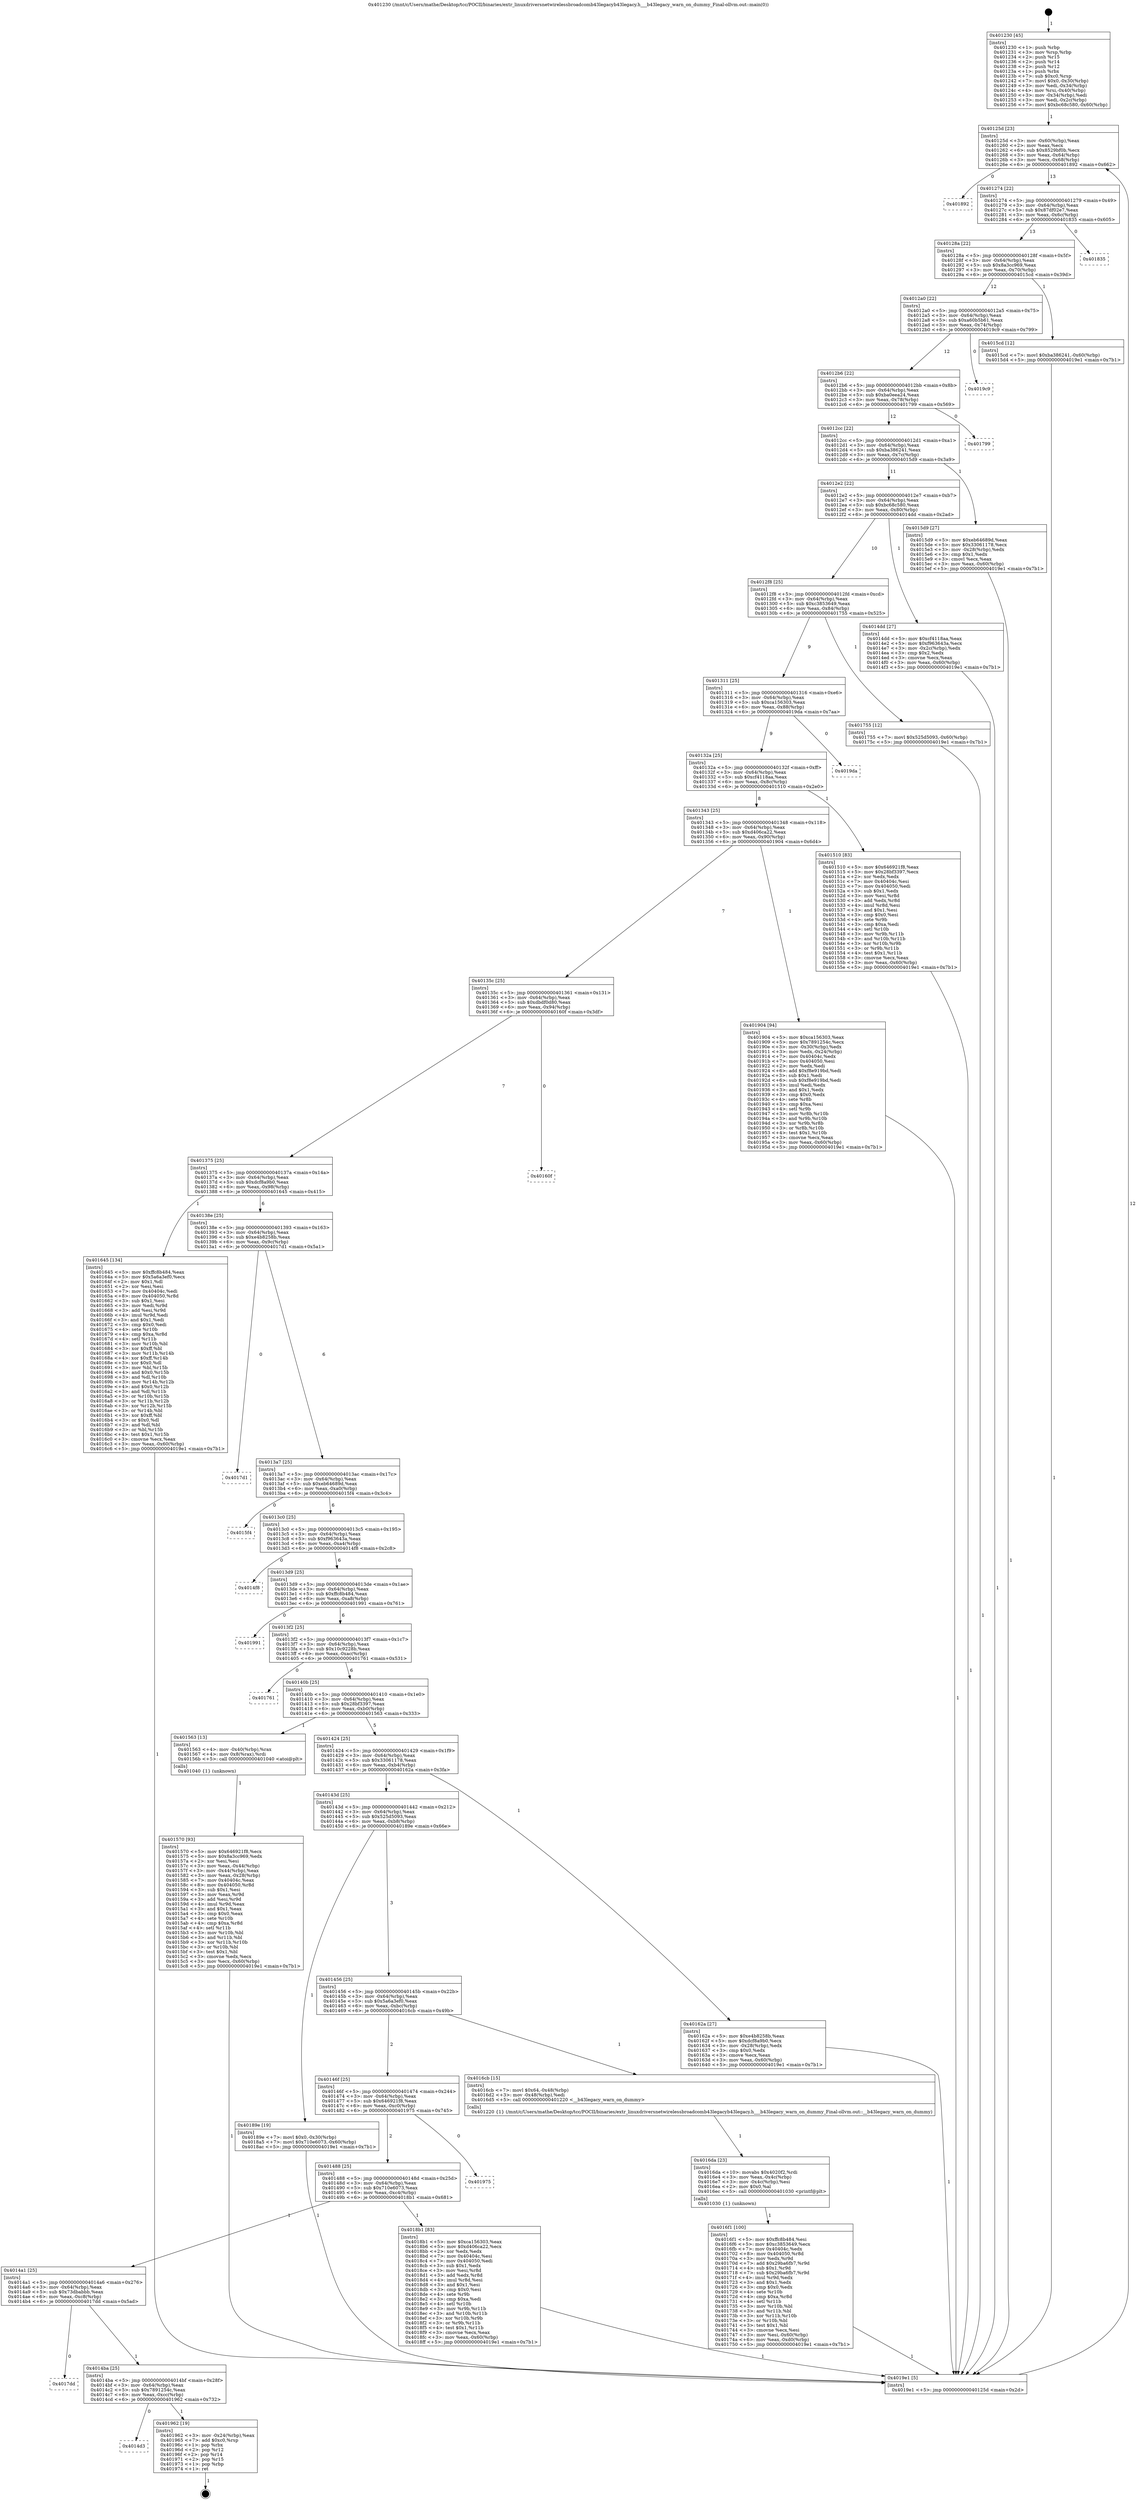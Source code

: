 digraph "0x401230" {
  label = "0x401230 (/mnt/c/Users/mathe/Desktop/tcc/POCII/binaries/extr_linuxdriversnetwirelessbroadcomb43legacyb43legacy.h___b43legacy_warn_on_dummy_Final-ollvm.out::main(0))"
  labelloc = "t"
  node[shape=record]

  Entry [label="",width=0.3,height=0.3,shape=circle,fillcolor=black,style=filled]
  "0x40125d" [label="{
     0x40125d [23]\l
     | [instrs]\l
     &nbsp;&nbsp;0x40125d \<+3\>: mov -0x60(%rbp),%eax\l
     &nbsp;&nbsp;0x401260 \<+2\>: mov %eax,%ecx\l
     &nbsp;&nbsp;0x401262 \<+6\>: sub $0x8529bf0b,%ecx\l
     &nbsp;&nbsp;0x401268 \<+3\>: mov %eax,-0x64(%rbp)\l
     &nbsp;&nbsp;0x40126b \<+3\>: mov %ecx,-0x68(%rbp)\l
     &nbsp;&nbsp;0x40126e \<+6\>: je 0000000000401892 \<main+0x662\>\l
  }"]
  "0x401892" [label="{
     0x401892\l
  }", style=dashed]
  "0x401274" [label="{
     0x401274 [22]\l
     | [instrs]\l
     &nbsp;&nbsp;0x401274 \<+5\>: jmp 0000000000401279 \<main+0x49\>\l
     &nbsp;&nbsp;0x401279 \<+3\>: mov -0x64(%rbp),%eax\l
     &nbsp;&nbsp;0x40127c \<+5\>: sub $0x87df02e7,%eax\l
     &nbsp;&nbsp;0x401281 \<+3\>: mov %eax,-0x6c(%rbp)\l
     &nbsp;&nbsp;0x401284 \<+6\>: je 0000000000401835 \<main+0x605\>\l
  }"]
  Exit [label="",width=0.3,height=0.3,shape=circle,fillcolor=black,style=filled,peripheries=2]
  "0x401835" [label="{
     0x401835\l
  }", style=dashed]
  "0x40128a" [label="{
     0x40128a [22]\l
     | [instrs]\l
     &nbsp;&nbsp;0x40128a \<+5\>: jmp 000000000040128f \<main+0x5f\>\l
     &nbsp;&nbsp;0x40128f \<+3\>: mov -0x64(%rbp),%eax\l
     &nbsp;&nbsp;0x401292 \<+5\>: sub $0x8a3cc969,%eax\l
     &nbsp;&nbsp;0x401297 \<+3\>: mov %eax,-0x70(%rbp)\l
     &nbsp;&nbsp;0x40129a \<+6\>: je 00000000004015cd \<main+0x39d\>\l
  }"]
  "0x4014d3" [label="{
     0x4014d3\l
  }", style=dashed]
  "0x4015cd" [label="{
     0x4015cd [12]\l
     | [instrs]\l
     &nbsp;&nbsp;0x4015cd \<+7\>: movl $0xba386241,-0x60(%rbp)\l
     &nbsp;&nbsp;0x4015d4 \<+5\>: jmp 00000000004019e1 \<main+0x7b1\>\l
  }"]
  "0x4012a0" [label="{
     0x4012a0 [22]\l
     | [instrs]\l
     &nbsp;&nbsp;0x4012a0 \<+5\>: jmp 00000000004012a5 \<main+0x75\>\l
     &nbsp;&nbsp;0x4012a5 \<+3\>: mov -0x64(%rbp),%eax\l
     &nbsp;&nbsp;0x4012a8 \<+5\>: sub $0xa60b5b61,%eax\l
     &nbsp;&nbsp;0x4012ad \<+3\>: mov %eax,-0x74(%rbp)\l
     &nbsp;&nbsp;0x4012b0 \<+6\>: je 00000000004019c9 \<main+0x799\>\l
  }"]
  "0x401962" [label="{
     0x401962 [19]\l
     | [instrs]\l
     &nbsp;&nbsp;0x401962 \<+3\>: mov -0x24(%rbp),%eax\l
     &nbsp;&nbsp;0x401965 \<+7\>: add $0xc0,%rsp\l
     &nbsp;&nbsp;0x40196c \<+1\>: pop %rbx\l
     &nbsp;&nbsp;0x40196d \<+2\>: pop %r12\l
     &nbsp;&nbsp;0x40196f \<+2\>: pop %r14\l
     &nbsp;&nbsp;0x401971 \<+2\>: pop %r15\l
     &nbsp;&nbsp;0x401973 \<+1\>: pop %rbp\l
     &nbsp;&nbsp;0x401974 \<+1\>: ret\l
  }"]
  "0x4019c9" [label="{
     0x4019c9\l
  }", style=dashed]
  "0x4012b6" [label="{
     0x4012b6 [22]\l
     | [instrs]\l
     &nbsp;&nbsp;0x4012b6 \<+5\>: jmp 00000000004012bb \<main+0x8b\>\l
     &nbsp;&nbsp;0x4012bb \<+3\>: mov -0x64(%rbp),%eax\l
     &nbsp;&nbsp;0x4012be \<+5\>: sub $0xba0eea24,%eax\l
     &nbsp;&nbsp;0x4012c3 \<+3\>: mov %eax,-0x78(%rbp)\l
     &nbsp;&nbsp;0x4012c6 \<+6\>: je 0000000000401799 \<main+0x569\>\l
  }"]
  "0x4014ba" [label="{
     0x4014ba [25]\l
     | [instrs]\l
     &nbsp;&nbsp;0x4014ba \<+5\>: jmp 00000000004014bf \<main+0x28f\>\l
     &nbsp;&nbsp;0x4014bf \<+3\>: mov -0x64(%rbp),%eax\l
     &nbsp;&nbsp;0x4014c2 \<+5\>: sub $0x7891254c,%eax\l
     &nbsp;&nbsp;0x4014c7 \<+6\>: mov %eax,-0xcc(%rbp)\l
     &nbsp;&nbsp;0x4014cd \<+6\>: je 0000000000401962 \<main+0x732\>\l
  }"]
  "0x401799" [label="{
     0x401799\l
  }", style=dashed]
  "0x4012cc" [label="{
     0x4012cc [22]\l
     | [instrs]\l
     &nbsp;&nbsp;0x4012cc \<+5\>: jmp 00000000004012d1 \<main+0xa1\>\l
     &nbsp;&nbsp;0x4012d1 \<+3\>: mov -0x64(%rbp),%eax\l
     &nbsp;&nbsp;0x4012d4 \<+5\>: sub $0xba386241,%eax\l
     &nbsp;&nbsp;0x4012d9 \<+3\>: mov %eax,-0x7c(%rbp)\l
     &nbsp;&nbsp;0x4012dc \<+6\>: je 00000000004015d9 \<main+0x3a9\>\l
  }"]
  "0x4017dd" [label="{
     0x4017dd\l
  }", style=dashed]
  "0x4015d9" [label="{
     0x4015d9 [27]\l
     | [instrs]\l
     &nbsp;&nbsp;0x4015d9 \<+5\>: mov $0xeb64689d,%eax\l
     &nbsp;&nbsp;0x4015de \<+5\>: mov $0x33061178,%ecx\l
     &nbsp;&nbsp;0x4015e3 \<+3\>: mov -0x28(%rbp),%edx\l
     &nbsp;&nbsp;0x4015e6 \<+3\>: cmp $0x1,%edx\l
     &nbsp;&nbsp;0x4015e9 \<+3\>: cmovl %ecx,%eax\l
     &nbsp;&nbsp;0x4015ec \<+3\>: mov %eax,-0x60(%rbp)\l
     &nbsp;&nbsp;0x4015ef \<+5\>: jmp 00000000004019e1 \<main+0x7b1\>\l
  }"]
  "0x4012e2" [label="{
     0x4012e2 [22]\l
     | [instrs]\l
     &nbsp;&nbsp;0x4012e2 \<+5\>: jmp 00000000004012e7 \<main+0xb7\>\l
     &nbsp;&nbsp;0x4012e7 \<+3\>: mov -0x64(%rbp),%eax\l
     &nbsp;&nbsp;0x4012ea \<+5\>: sub $0xbc68c580,%eax\l
     &nbsp;&nbsp;0x4012ef \<+3\>: mov %eax,-0x80(%rbp)\l
     &nbsp;&nbsp;0x4012f2 \<+6\>: je 00000000004014dd \<main+0x2ad\>\l
  }"]
  "0x4014a1" [label="{
     0x4014a1 [25]\l
     | [instrs]\l
     &nbsp;&nbsp;0x4014a1 \<+5\>: jmp 00000000004014a6 \<main+0x276\>\l
     &nbsp;&nbsp;0x4014a6 \<+3\>: mov -0x64(%rbp),%eax\l
     &nbsp;&nbsp;0x4014a9 \<+5\>: sub $0x73dbabbb,%eax\l
     &nbsp;&nbsp;0x4014ae \<+6\>: mov %eax,-0xc8(%rbp)\l
     &nbsp;&nbsp;0x4014b4 \<+6\>: je 00000000004017dd \<main+0x5ad\>\l
  }"]
  "0x4014dd" [label="{
     0x4014dd [27]\l
     | [instrs]\l
     &nbsp;&nbsp;0x4014dd \<+5\>: mov $0xcf4118aa,%eax\l
     &nbsp;&nbsp;0x4014e2 \<+5\>: mov $0xf963643a,%ecx\l
     &nbsp;&nbsp;0x4014e7 \<+3\>: mov -0x2c(%rbp),%edx\l
     &nbsp;&nbsp;0x4014ea \<+3\>: cmp $0x2,%edx\l
     &nbsp;&nbsp;0x4014ed \<+3\>: cmovne %ecx,%eax\l
     &nbsp;&nbsp;0x4014f0 \<+3\>: mov %eax,-0x60(%rbp)\l
     &nbsp;&nbsp;0x4014f3 \<+5\>: jmp 00000000004019e1 \<main+0x7b1\>\l
  }"]
  "0x4012f8" [label="{
     0x4012f8 [25]\l
     | [instrs]\l
     &nbsp;&nbsp;0x4012f8 \<+5\>: jmp 00000000004012fd \<main+0xcd\>\l
     &nbsp;&nbsp;0x4012fd \<+3\>: mov -0x64(%rbp),%eax\l
     &nbsp;&nbsp;0x401300 \<+5\>: sub $0xc3853649,%eax\l
     &nbsp;&nbsp;0x401305 \<+6\>: mov %eax,-0x84(%rbp)\l
     &nbsp;&nbsp;0x40130b \<+6\>: je 0000000000401755 \<main+0x525\>\l
  }"]
  "0x4019e1" [label="{
     0x4019e1 [5]\l
     | [instrs]\l
     &nbsp;&nbsp;0x4019e1 \<+5\>: jmp 000000000040125d \<main+0x2d\>\l
  }"]
  "0x401230" [label="{
     0x401230 [45]\l
     | [instrs]\l
     &nbsp;&nbsp;0x401230 \<+1\>: push %rbp\l
     &nbsp;&nbsp;0x401231 \<+3\>: mov %rsp,%rbp\l
     &nbsp;&nbsp;0x401234 \<+2\>: push %r15\l
     &nbsp;&nbsp;0x401236 \<+2\>: push %r14\l
     &nbsp;&nbsp;0x401238 \<+2\>: push %r12\l
     &nbsp;&nbsp;0x40123a \<+1\>: push %rbx\l
     &nbsp;&nbsp;0x40123b \<+7\>: sub $0xc0,%rsp\l
     &nbsp;&nbsp;0x401242 \<+7\>: movl $0x0,-0x30(%rbp)\l
     &nbsp;&nbsp;0x401249 \<+3\>: mov %edi,-0x34(%rbp)\l
     &nbsp;&nbsp;0x40124c \<+4\>: mov %rsi,-0x40(%rbp)\l
     &nbsp;&nbsp;0x401250 \<+3\>: mov -0x34(%rbp),%edi\l
     &nbsp;&nbsp;0x401253 \<+3\>: mov %edi,-0x2c(%rbp)\l
     &nbsp;&nbsp;0x401256 \<+7\>: movl $0xbc68c580,-0x60(%rbp)\l
  }"]
  "0x4018b1" [label="{
     0x4018b1 [83]\l
     | [instrs]\l
     &nbsp;&nbsp;0x4018b1 \<+5\>: mov $0xca156303,%eax\l
     &nbsp;&nbsp;0x4018b6 \<+5\>: mov $0xd406ca22,%ecx\l
     &nbsp;&nbsp;0x4018bb \<+2\>: xor %edx,%edx\l
     &nbsp;&nbsp;0x4018bd \<+7\>: mov 0x40404c,%esi\l
     &nbsp;&nbsp;0x4018c4 \<+7\>: mov 0x404050,%edi\l
     &nbsp;&nbsp;0x4018cb \<+3\>: sub $0x1,%edx\l
     &nbsp;&nbsp;0x4018ce \<+3\>: mov %esi,%r8d\l
     &nbsp;&nbsp;0x4018d1 \<+3\>: add %edx,%r8d\l
     &nbsp;&nbsp;0x4018d4 \<+4\>: imul %r8d,%esi\l
     &nbsp;&nbsp;0x4018d8 \<+3\>: and $0x1,%esi\l
     &nbsp;&nbsp;0x4018db \<+3\>: cmp $0x0,%esi\l
     &nbsp;&nbsp;0x4018de \<+4\>: sete %r9b\l
     &nbsp;&nbsp;0x4018e2 \<+3\>: cmp $0xa,%edi\l
     &nbsp;&nbsp;0x4018e5 \<+4\>: setl %r10b\l
     &nbsp;&nbsp;0x4018e9 \<+3\>: mov %r9b,%r11b\l
     &nbsp;&nbsp;0x4018ec \<+3\>: and %r10b,%r11b\l
     &nbsp;&nbsp;0x4018ef \<+3\>: xor %r10b,%r9b\l
     &nbsp;&nbsp;0x4018f2 \<+3\>: or %r9b,%r11b\l
     &nbsp;&nbsp;0x4018f5 \<+4\>: test $0x1,%r11b\l
     &nbsp;&nbsp;0x4018f9 \<+3\>: cmovne %ecx,%eax\l
     &nbsp;&nbsp;0x4018fc \<+3\>: mov %eax,-0x60(%rbp)\l
     &nbsp;&nbsp;0x4018ff \<+5\>: jmp 00000000004019e1 \<main+0x7b1\>\l
  }"]
  "0x401755" [label="{
     0x401755 [12]\l
     | [instrs]\l
     &nbsp;&nbsp;0x401755 \<+7\>: movl $0x525d5093,-0x60(%rbp)\l
     &nbsp;&nbsp;0x40175c \<+5\>: jmp 00000000004019e1 \<main+0x7b1\>\l
  }"]
  "0x401311" [label="{
     0x401311 [25]\l
     | [instrs]\l
     &nbsp;&nbsp;0x401311 \<+5\>: jmp 0000000000401316 \<main+0xe6\>\l
     &nbsp;&nbsp;0x401316 \<+3\>: mov -0x64(%rbp),%eax\l
     &nbsp;&nbsp;0x401319 \<+5\>: sub $0xca156303,%eax\l
     &nbsp;&nbsp;0x40131e \<+6\>: mov %eax,-0x88(%rbp)\l
     &nbsp;&nbsp;0x401324 \<+6\>: je 00000000004019da \<main+0x7aa\>\l
  }"]
  "0x401488" [label="{
     0x401488 [25]\l
     | [instrs]\l
     &nbsp;&nbsp;0x401488 \<+5\>: jmp 000000000040148d \<main+0x25d\>\l
     &nbsp;&nbsp;0x40148d \<+3\>: mov -0x64(%rbp),%eax\l
     &nbsp;&nbsp;0x401490 \<+5\>: sub $0x710e6073,%eax\l
     &nbsp;&nbsp;0x401495 \<+6\>: mov %eax,-0xc4(%rbp)\l
     &nbsp;&nbsp;0x40149b \<+6\>: je 00000000004018b1 \<main+0x681\>\l
  }"]
  "0x4019da" [label="{
     0x4019da\l
  }", style=dashed]
  "0x40132a" [label="{
     0x40132a [25]\l
     | [instrs]\l
     &nbsp;&nbsp;0x40132a \<+5\>: jmp 000000000040132f \<main+0xff\>\l
     &nbsp;&nbsp;0x40132f \<+3\>: mov -0x64(%rbp),%eax\l
     &nbsp;&nbsp;0x401332 \<+5\>: sub $0xcf4118aa,%eax\l
     &nbsp;&nbsp;0x401337 \<+6\>: mov %eax,-0x8c(%rbp)\l
     &nbsp;&nbsp;0x40133d \<+6\>: je 0000000000401510 \<main+0x2e0\>\l
  }"]
  "0x401975" [label="{
     0x401975\l
  }", style=dashed]
  "0x401510" [label="{
     0x401510 [83]\l
     | [instrs]\l
     &nbsp;&nbsp;0x401510 \<+5\>: mov $0x646921f8,%eax\l
     &nbsp;&nbsp;0x401515 \<+5\>: mov $0x28bf3397,%ecx\l
     &nbsp;&nbsp;0x40151a \<+2\>: xor %edx,%edx\l
     &nbsp;&nbsp;0x40151c \<+7\>: mov 0x40404c,%esi\l
     &nbsp;&nbsp;0x401523 \<+7\>: mov 0x404050,%edi\l
     &nbsp;&nbsp;0x40152a \<+3\>: sub $0x1,%edx\l
     &nbsp;&nbsp;0x40152d \<+3\>: mov %esi,%r8d\l
     &nbsp;&nbsp;0x401530 \<+3\>: add %edx,%r8d\l
     &nbsp;&nbsp;0x401533 \<+4\>: imul %r8d,%esi\l
     &nbsp;&nbsp;0x401537 \<+3\>: and $0x1,%esi\l
     &nbsp;&nbsp;0x40153a \<+3\>: cmp $0x0,%esi\l
     &nbsp;&nbsp;0x40153d \<+4\>: sete %r9b\l
     &nbsp;&nbsp;0x401541 \<+3\>: cmp $0xa,%edi\l
     &nbsp;&nbsp;0x401544 \<+4\>: setl %r10b\l
     &nbsp;&nbsp;0x401548 \<+3\>: mov %r9b,%r11b\l
     &nbsp;&nbsp;0x40154b \<+3\>: and %r10b,%r11b\l
     &nbsp;&nbsp;0x40154e \<+3\>: xor %r10b,%r9b\l
     &nbsp;&nbsp;0x401551 \<+3\>: or %r9b,%r11b\l
     &nbsp;&nbsp;0x401554 \<+4\>: test $0x1,%r11b\l
     &nbsp;&nbsp;0x401558 \<+3\>: cmovne %ecx,%eax\l
     &nbsp;&nbsp;0x40155b \<+3\>: mov %eax,-0x60(%rbp)\l
     &nbsp;&nbsp;0x40155e \<+5\>: jmp 00000000004019e1 \<main+0x7b1\>\l
  }"]
  "0x401343" [label="{
     0x401343 [25]\l
     | [instrs]\l
     &nbsp;&nbsp;0x401343 \<+5\>: jmp 0000000000401348 \<main+0x118\>\l
     &nbsp;&nbsp;0x401348 \<+3\>: mov -0x64(%rbp),%eax\l
     &nbsp;&nbsp;0x40134b \<+5\>: sub $0xd406ca22,%eax\l
     &nbsp;&nbsp;0x401350 \<+6\>: mov %eax,-0x90(%rbp)\l
     &nbsp;&nbsp;0x401356 \<+6\>: je 0000000000401904 \<main+0x6d4\>\l
  }"]
  "0x4016f1" [label="{
     0x4016f1 [100]\l
     | [instrs]\l
     &nbsp;&nbsp;0x4016f1 \<+5\>: mov $0xffc8b484,%esi\l
     &nbsp;&nbsp;0x4016f6 \<+5\>: mov $0xc3853649,%ecx\l
     &nbsp;&nbsp;0x4016fb \<+7\>: mov 0x40404c,%edx\l
     &nbsp;&nbsp;0x401702 \<+8\>: mov 0x404050,%r8d\l
     &nbsp;&nbsp;0x40170a \<+3\>: mov %edx,%r9d\l
     &nbsp;&nbsp;0x40170d \<+7\>: add $0x29ba6fb7,%r9d\l
     &nbsp;&nbsp;0x401714 \<+4\>: sub $0x1,%r9d\l
     &nbsp;&nbsp;0x401718 \<+7\>: sub $0x29ba6fb7,%r9d\l
     &nbsp;&nbsp;0x40171f \<+4\>: imul %r9d,%edx\l
     &nbsp;&nbsp;0x401723 \<+3\>: and $0x1,%edx\l
     &nbsp;&nbsp;0x401726 \<+3\>: cmp $0x0,%edx\l
     &nbsp;&nbsp;0x401729 \<+4\>: sete %r10b\l
     &nbsp;&nbsp;0x40172d \<+4\>: cmp $0xa,%r8d\l
     &nbsp;&nbsp;0x401731 \<+4\>: setl %r11b\l
     &nbsp;&nbsp;0x401735 \<+3\>: mov %r10b,%bl\l
     &nbsp;&nbsp;0x401738 \<+3\>: and %r11b,%bl\l
     &nbsp;&nbsp;0x40173b \<+3\>: xor %r11b,%r10b\l
     &nbsp;&nbsp;0x40173e \<+3\>: or %r10b,%bl\l
     &nbsp;&nbsp;0x401741 \<+3\>: test $0x1,%bl\l
     &nbsp;&nbsp;0x401744 \<+3\>: cmovne %ecx,%esi\l
     &nbsp;&nbsp;0x401747 \<+3\>: mov %esi,-0x60(%rbp)\l
     &nbsp;&nbsp;0x40174a \<+6\>: mov %eax,-0xd0(%rbp)\l
     &nbsp;&nbsp;0x401750 \<+5\>: jmp 00000000004019e1 \<main+0x7b1\>\l
  }"]
  "0x401904" [label="{
     0x401904 [94]\l
     | [instrs]\l
     &nbsp;&nbsp;0x401904 \<+5\>: mov $0xca156303,%eax\l
     &nbsp;&nbsp;0x401909 \<+5\>: mov $0x7891254c,%ecx\l
     &nbsp;&nbsp;0x40190e \<+3\>: mov -0x30(%rbp),%edx\l
     &nbsp;&nbsp;0x401911 \<+3\>: mov %edx,-0x24(%rbp)\l
     &nbsp;&nbsp;0x401914 \<+7\>: mov 0x40404c,%edx\l
     &nbsp;&nbsp;0x40191b \<+7\>: mov 0x404050,%esi\l
     &nbsp;&nbsp;0x401922 \<+2\>: mov %edx,%edi\l
     &nbsp;&nbsp;0x401924 \<+6\>: add $0xf8e919bd,%edi\l
     &nbsp;&nbsp;0x40192a \<+3\>: sub $0x1,%edi\l
     &nbsp;&nbsp;0x40192d \<+6\>: sub $0xf8e919bd,%edi\l
     &nbsp;&nbsp;0x401933 \<+3\>: imul %edi,%edx\l
     &nbsp;&nbsp;0x401936 \<+3\>: and $0x1,%edx\l
     &nbsp;&nbsp;0x401939 \<+3\>: cmp $0x0,%edx\l
     &nbsp;&nbsp;0x40193c \<+4\>: sete %r8b\l
     &nbsp;&nbsp;0x401940 \<+3\>: cmp $0xa,%esi\l
     &nbsp;&nbsp;0x401943 \<+4\>: setl %r9b\l
     &nbsp;&nbsp;0x401947 \<+3\>: mov %r8b,%r10b\l
     &nbsp;&nbsp;0x40194a \<+3\>: and %r9b,%r10b\l
     &nbsp;&nbsp;0x40194d \<+3\>: xor %r9b,%r8b\l
     &nbsp;&nbsp;0x401950 \<+3\>: or %r8b,%r10b\l
     &nbsp;&nbsp;0x401953 \<+4\>: test $0x1,%r10b\l
     &nbsp;&nbsp;0x401957 \<+3\>: cmovne %ecx,%eax\l
     &nbsp;&nbsp;0x40195a \<+3\>: mov %eax,-0x60(%rbp)\l
     &nbsp;&nbsp;0x40195d \<+5\>: jmp 00000000004019e1 \<main+0x7b1\>\l
  }"]
  "0x40135c" [label="{
     0x40135c [25]\l
     | [instrs]\l
     &nbsp;&nbsp;0x40135c \<+5\>: jmp 0000000000401361 \<main+0x131\>\l
     &nbsp;&nbsp;0x401361 \<+3\>: mov -0x64(%rbp),%eax\l
     &nbsp;&nbsp;0x401364 \<+5\>: sub $0xdbdf0d80,%eax\l
     &nbsp;&nbsp;0x401369 \<+6\>: mov %eax,-0x94(%rbp)\l
     &nbsp;&nbsp;0x40136f \<+6\>: je 000000000040160f \<main+0x3df\>\l
  }"]
  "0x4016da" [label="{
     0x4016da [23]\l
     | [instrs]\l
     &nbsp;&nbsp;0x4016da \<+10\>: movabs $0x4020f2,%rdi\l
     &nbsp;&nbsp;0x4016e4 \<+3\>: mov %eax,-0x4c(%rbp)\l
     &nbsp;&nbsp;0x4016e7 \<+3\>: mov -0x4c(%rbp),%esi\l
     &nbsp;&nbsp;0x4016ea \<+2\>: mov $0x0,%al\l
     &nbsp;&nbsp;0x4016ec \<+5\>: call 0000000000401030 \<printf@plt\>\l
     | [calls]\l
     &nbsp;&nbsp;0x401030 \{1\} (unknown)\l
  }"]
  "0x40160f" [label="{
     0x40160f\l
  }", style=dashed]
  "0x401375" [label="{
     0x401375 [25]\l
     | [instrs]\l
     &nbsp;&nbsp;0x401375 \<+5\>: jmp 000000000040137a \<main+0x14a\>\l
     &nbsp;&nbsp;0x40137a \<+3\>: mov -0x64(%rbp),%eax\l
     &nbsp;&nbsp;0x40137d \<+5\>: sub $0xdcf8a9b0,%eax\l
     &nbsp;&nbsp;0x401382 \<+6\>: mov %eax,-0x98(%rbp)\l
     &nbsp;&nbsp;0x401388 \<+6\>: je 0000000000401645 \<main+0x415\>\l
  }"]
  "0x40146f" [label="{
     0x40146f [25]\l
     | [instrs]\l
     &nbsp;&nbsp;0x40146f \<+5\>: jmp 0000000000401474 \<main+0x244\>\l
     &nbsp;&nbsp;0x401474 \<+3\>: mov -0x64(%rbp),%eax\l
     &nbsp;&nbsp;0x401477 \<+5\>: sub $0x646921f8,%eax\l
     &nbsp;&nbsp;0x40147c \<+6\>: mov %eax,-0xc0(%rbp)\l
     &nbsp;&nbsp;0x401482 \<+6\>: je 0000000000401975 \<main+0x745\>\l
  }"]
  "0x401645" [label="{
     0x401645 [134]\l
     | [instrs]\l
     &nbsp;&nbsp;0x401645 \<+5\>: mov $0xffc8b484,%eax\l
     &nbsp;&nbsp;0x40164a \<+5\>: mov $0x5a6a3ef0,%ecx\l
     &nbsp;&nbsp;0x40164f \<+2\>: mov $0x1,%dl\l
     &nbsp;&nbsp;0x401651 \<+2\>: xor %esi,%esi\l
     &nbsp;&nbsp;0x401653 \<+7\>: mov 0x40404c,%edi\l
     &nbsp;&nbsp;0x40165a \<+8\>: mov 0x404050,%r8d\l
     &nbsp;&nbsp;0x401662 \<+3\>: sub $0x1,%esi\l
     &nbsp;&nbsp;0x401665 \<+3\>: mov %edi,%r9d\l
     &nbsp;&nbsp;0x401668 \<+3\>: add %esi,%r9d\l
     &nbsp;&nbsp;0x40166b \<+4\>: imul %r9d,%edi\l
     &nbsp;&nbsp;0x40166f \<+3\>: and $0x1,%edi\l
     &nbsp;&nbsp;0x401672 \<+3\>: cmp $0x0,%edi\l
     &nbsp;&nbsp;0x401675 \<+4\>: sete %r10b\l
     &nbsp;&nbsp;0x401679 \<+4\>: cmp $0xa,%r8d\l
     &nbsp;&nbsp;0x40167d \<+4\>: setl %r11b\l
     &nbsp;&nbsp;0x401681 \<+3\>: mov %r10b,%bl\l
     &nbsp;&nbsp;0x401684 \<+3\>: xor $0xff,%bl\l
     &nbsp;&nbsp;0x401687 \<+3\>: mov %r11b,%r14b\l
     &nbsp;&nbsp;0x40168a \<+4\>: xor $0xff,%r14b\l
     &nbsp;&nbsp;0x40168e \<+3\>: xor $0x0,%dl\l
     &nbsp;&nbsp;0x401691 \<+3\>: mov %bl,%r15b\l
     &nbsp;&nbsp;0x401694 \<+4\>: and $0x0,%r15b\l
     &nbsp;&nbsp;0x401698 \<+3\>: and %dl,%r10b\l
     &nbsp;&nbsp;0x40169b \<+3\>: mov %r14b,%r12b\l
     &nbsp;&nbsp;0x40169e \<+4\>: and $0x0,%r12b\l
     &nbsp;&nbsp;0x4016a2 \<+3\>: and %dl,%r11b\l
     &nbsp;&nbsp;0x4016a5 \<+3\>: or %r10b,%r15b\l
     &nbsp;&nbsp;0x4016a8 \<+3\>: or %r11b,%r12b\l
     &nbsp;&nbsp;0x4016ab \<+3\>: xor %r12b,%r15b\l
     &nbsp;&nbsp;0x4016ae \<+3\>: or %r14b,%bl\l
     &nbsp;&nbsp;0x4016b1 \<+3\>: xor $0xff,%bl\l
     &nbsp;&nbsp;0x4016b4 \<+3\>: or $0x0,%dl\l
     &nbsp;&nbsp;0x4016b7 \<+2\>: and %dl,%bl\l
     &nbsp;&nbsp;0x4016b9 \<+3\>: or %bl,%r15b\l
     &nbsp;&nbsp;0x4016bc \<+4\>: test $0x1,%r15b\l
     &nbsp;&nbsp;0x4016c0 \<+3\>: cmovne %ecx,%eax\l
     &nbsp;&nbsp;0x4016c3 \<+3\>: mov %eax,-0x60(%rbp)\l
     &nbsp;&nbsp;0x4016c6 \<+5\>: jmp 00000000004019e1 \<main+0x7b1\>\l
  }"]
  "0x40138e" [label="{
     0x40138e [25]\l
     | [instrs]\l
     &nbsp;&nbsp;0x40138e \<+5\>: jmp 0000000000401393 \<main+0x163\>\l
     &nbsp;&nbsp;0x401393 \<+3\>: mov -0x64(%rbp),%eax\l
     &nbsp;&nbsp;0x401396 \<+5\>: sub $0xe4b8258b,%eax\l
     &nbsp;&nbsp;0x40139b \<+6\>: mov %eax,-0x9c(%rbp)\l
     &nbsp;&nbsp;0x4013a1 \<+6\>: je 00000000004017d1 \<main+0x5a1\>\l
  }"]
  "0x4016cb" [label="{
     0x4016cb [15]\l
     | [instrs]\l
     &nbsp;&nbsp;0x4016cb \<+7\>: movl $0x64,-0x48(%rbp)\l
     &nbsp;&nbsp;0x4016d2 \<+3\>: mov -0x48(%rbp),%edi\l
     &nbsp;&nbsp;0x4016d5 \<+5\>: call 0000000000401220 \<__b43legacy_warn_on_dummy\>\l
     | [calls]\l
     &nbsp;&nbsp;0x401220 \{1\} (/mnt/c/Users/mathe/Desktop/tcc/POCII/binaries/extr_linuxdriversnetwirelessbroadcomb43legacyb43legacy.h___b43legacy_warn_on_dummy_Final-ollvm.out::__b43legacy_warn_on_dummy)\l
  }"]
  "0x4017d1" [label="{
     0x4017d1\l
  }", style=dashed]
  "0x4013a7" [label="{
     0x4013a7 [25]\l
     | [instrs]\l
     &nbsp;&nbsp;0x4013a7 \<+5\>: jmp 00000000004013ac \<main+0x17c\>\l
     &nbsp;&nbsp;0x4013ac \<+3\>: mov -0x64(%rbp),%eax\l
     &nbsp;&nbsp;0x4013af \<+5\>: sub $0xeb64689d,%eax\l
     &nbsp;&nbsp;0x4013b4 \<+6\>: mov %eax,-0xa0(%rbp)\l
     &nbsp;&nbsp;0x4013ba \<+6\>: je 00000000004015f4 \<main+0x3c4\>\l
  }"]
  "0x401456" [label="{
     0x401456 [25]\l
     | [instrs]\l
     &nbsp;&nbsp;0x401456 \<+5\>: jmp 000000000040145b \<main+0x22b\>\l
     &nbsp;&nbsp;0x40145b \<+3\>: mov -0x64(%rbp),%eax\l
     &nbsp;&nbsp;0x40145e \<+5\>: sub $0x5a6a3ef0,%eax\l
     &nbsp;&nbsp;0x401463 \<+6\>: mov %eax,-0xbc(%rbp)\l
     &nbsp;&nbsp;0x401469 \<+6\>: je 00000000004016cb \<main+0x49b\>\l
  }"]
  "0x4015f4" [label="{
     0x4015f4\l
  }", style=dashed]
  "0x4013c0" [label="{
     0x4013c0 [25]\l
     | [instrs]\l
     &nbsp;&nbsp;0x4013c0 \<+5\>: jmp 00000000004013c5 \<main+0x195\>\l
     &nbsp;&nbsp;0x4013c5 \<+3\>: mov -0x64(%rbp),%eax\l
     &nbsp;&nbsp;0x4013c8 \<+5\>: sub $0xf963643a,%eax\l
     &nbsp;&nbsp;0x4013cd \<+6\>: mov %eax,-0xa4(%rbp)\l
     &nbsp;&nbsp;0x4013d3 \<+6\>: je 00000000004014f8 \<main+0x2c8\>\l
  }"]
  "0x40189e" [label="{
     0x40189e [19]\l
     | [instrs]\l
     &nbsp;&nbsp;0x40189e \<+7\>: movl $0x0,-0x30(%rbp)\l
     &nbsp;&nbsp;0x4018a5 \<+7\>: movl $0x710e6073,-0x60(%rbp)\l
     &nbsp;&nbsp;0x4018ac \<+5\>: jmp 00000000004019e1 \<main+0x7b1\>\l
  }"]
  "0x4014f8" [label="{
     0x4014f8\l
  }", style=dashed]
  "0x4013d9" [label="{
     0x4013d9 [25]\l
     | [instrs]\l
     &nbsp;&nbsp;0x4013d9 \<+5\>: jmp 00000000004013de \<main+0x1ae\>\l
     &nbsp;&nbsp;0x4013de \<+3\>: mov -0x64(%rbp),%eax\l
     &nbsp;&nbsp;0x4013e1 \<+5\>: sub $0xffc8b484,%eax\l
     &nbsp;&nbsp;0x4013e6 \<+6\>: mov %eax,-0xa8(%rbp)\l
     &nbsp;&nbsp;0x4013ec \<+6\>: je 0000000000401991 \<main+0x761\>\l
  }"]
  "0x40143d" [label="{
     0x40143d [25]\l
     | [instrs]\l
     &nbsp;&nbsp;0x40143d \<+5\>: jmp 0000000000401442 \<main+0x212\>\l
     &nbsp;&nbsp;0x401442 \<+3\>: mov -0x64(%rbp),%eax\l
     &nbsp;&nbsp;0x401445 \<+5\>: sub $0x525d5093,%eax\l
     &nbsp;&nbsp;0x40144a \<+6\>: mov %eax,-0xb8(%rbp)\l
     &nbsp;&nbsp;0x401450 \<+6\>: je 000000000040189e \<main+0x66e\>\l
  }"]
  "0x401991" [label="{
     0x401991\l
  }", style=dashed]
  "0x4013f2" [label="{
     0x4013f2 [25]\l
     | [instrs]\l
     &nbsp;&nbsp;0x4013f2 \<+5\>: jmp 00000000004013f7 \<main+0x1c7\>\l
     &nbsp;&nbsp;0x4013f7 \<+3\>: mov -0x64(%rbp),%eax\l
     &nbsp;&nbsp;0x4013fa \<+5\>: sub $0x10c9228b,%eax\l
     &nbsp;&nbsp;0x4013ff \<+6\>: mov %eax,-0xac(%rbp)\l
     &nbsp;&nbsp;0x401405 \<+6\>: je 0000000000401761 \<main+0x531\>\l
  }"]
  "0x40162a" [label="{
     0x40162a [27]\l
     | [instrs]\l
     &nbsp;&nbsp;0x40162a \<+5\>: mov $0xe4b8258b,%eax\l
     &nbsp;&nbsp;0x40162f \<+5\>: mov $0xdcf8a9b0,%ecx\l
     &nbsp;&nbsp;0x401634 \<+3\>: mov -0x28(%rbp),%edx\l
     &nbsp;&nbsp;0x401637 \<+3\>: cmp $0x0,%edx\l
     &nbsp;&nbsp;0x40163a \<+3\>: cmove %ecx,%eax\l
     &nbsp;&nbsp;0x40163d \<+3\>: mov %eax,-0x60(%rbp)\l
     &nbsp;&nbsp;0x401640 \<+5\>: jmp 00000000004019e1 \<main+0x7b1\>\l
  }"]
  "0x401761" [label="{
     0x401761\l
  }", style=dashed]
  "0x40140b" [label="{
     0x40140b [25]\l
     | [instrs]\l
     &nbsp;&nbsp;0x40140b \<+5\>: jmp 0000000000401410 \<main+0x1e0\>\l
     &nbsp;&nbsp;0x401410 \<+3\>: mov -0x64(%rbp),%eax\l
     &nbsp;&nbsp;0x401413 \<+5\>: sub $0x28bf3397,%eax\l
     &nbsp;&nbsp;0x401418 \<+6\>: mov %eax,-0xb0(%rbp)\l
     &nbsp;&nbsp;0x40141e \<+6\>: je 0000000000401563 \<main+0x333\>\l
  }"]
  "0x401570" [label="{
     0x401570 [93]\l
     | [instrs]\l
     &nbsp;&nbsp;0x401570 \<+5\>: mov $0x646921f8,%ecx\l
     &nbsp;&nbsp;0x401575 \<+5\>: mov $0x8a3cc969,%edx\l
     &nbsp;&nbsp;0x40157a \<+2\>: xor %esi,%esi\l
     &nbsp;&nbsp;0x40157c \<+3\>: mov %eax,-0x44(%rbp)\l
     &nbsp;&nbsp;0x40157f \<+3\>: mov -0x44(%rbp),%eax\l
     &nbsp;&nbsp;0x401582 \<+3\>: mov %eax,-0x28(%rbp)\l
     &nbsp;&nbsp;0x401585 \<+7\>: mov 0x40404c,%eax\l
     &nbsp;&nbsp;0x40158c \<+8\>: mov 0x404050,%r8d\l
     &nbsp;&nbsp;0x401594 \<+3\>: sub $0x1,%esi\l
     &nbsp;&nbsp;0x401597 \<+3\>: mov %eax,%r9d\l
     &nbsp;&nbsp;0x40159a \<+3\>: add %esi,%r9d\l
     &nbsp;&nbsp;0x40159d \<+4\>: imul %r9d,%eax\l
     &nbsp;&nbsp;0x4015a1 \<+3\>: and $0x1,%eax\l
     &nbsp;&nbsp;0x4015a4 \<+3\>: cmp $0x0,%eax\l
     &nbsp;&nbsp;0x4015a7 \<+4\>: sete %r10b\l
     &nbsp;&nbsp;0x4015ab \<+4\>: cmp $0xa,%r8d\l
     &nbsp;&nbsp;0x4015af \<+4\>: setl %r11b\l
     &nbsp;&nbsp;0x4015b3 \<+3\>: mov %r10b,%bl\l
     &nbsp;&nbsp;0x4015b6 \<+3\>: and %r11b,%bl\l
     &nbsp;&nbsp;0x4015b9 \<+3\>: xor %r11b,%r10b\l
     &nbsp;&nbsp;0x4015bc \<+3\>: or %r10b,%bl\l
     &nbsp;&nbsp;0x4015bf \<+3\>: test $0x1,%bl\l
     &nbsp;&nbsp;0x4015c2 \<+3\>: cmovne %edx,%ecx\l
     &nbsp;&nbsp;0x4015c5 \<+3\>: mov %ecx,-0x60(%rbp)\l
     &nbsp;&nbsp;0x4015c8 \<+5\>: jmp 00000000004019e1 \<main+0x7b1\>\l
  }"]
  "0x401563" [label="{
     0x401563 [13]\l
     | [instrs]\l
     &nbsp;&nbsp;0x401563 \<+4\>: mov -0x40(%rbp),%rax\l
     &nbsp;&nbsp;0x401567 \<+4\>: mov 0x8(%rax),%rdi\l
     &nbsp;&nbsp;0x40156b \<+5\>: call 0000000000401040 \<atoi@plt\>\l
     | [calls]\l
     &nbsp;&nbsp;0x401040 \{1\} (unknown)\l
  }"]
  "0x401424" [label="{
     0x401424 [25]\l
     | [instrs]\l
     &nbsp;&nbsp;0x401424 \<+5\>: jmp 0000000000401429 \<main+0x1f9\>\l
     &nbsp;&nbsp;0x401429 \<+3\>: mov -0x64(%rbp),%eax\l
     &nbsp;&nbsp;0x40142c \<+5\>: sub $0x33061178,%eax\l
     &nbsp;&nbsp;0x401431 \<+6\>: mov %eax,-0xb4(%rbp)\l
     &nbsp;&nbsp;0x401437 \<+6\>: je 000000000040162a \<main+0x3fa\>\l
  }"]
  Entry -> "0x401230" [label=" 1"]
  "0x40125d" -> "0x401892" [label=" 0"]
  "0x40125d" -> "0x401274" [label=" 13"]
  "0x401962" -> Exit [label=" 1"]
  "0x401274" -> "0x401835" [label=" 0"]
  "0x401274" -> "0x40128a" [label=" 13"]
  "0x4014ba" -> "0x4014d3" [label=" 0"]
  "0x40128a" -> "0x4015cd" [label=" 1"]
  "0x40128a" -> "0x4012a0" [label=" 12"]
  "0x4014ba" -> "0x401962" [label=" 1"]
  "0x4012a0" -> "0x4019c9" [label=" 0"]
  "0x4012a0" -> "0x4012b6" [label=" 12"]
  "0x4014a1" -> "0x4014ba" [label=" 1"]
  "0x4012b6" -> "0x401799" [label=" 0"]
  "0x4012b6" -> "0x4012cc" [label=" 12"]
  "0x4014a1" -> "0x4017dd" [label=" 0"]
  "0x4012cc" -> "0x4015d9" [label=" 1"]
  "0x4012cc" -> "0x4012e2" [label=" 11"]
  "0x401904" -> "0x4019e1" [label=" 1"]
  "0x4012e2" -> "0x4014dd" [label=" 1"]
  "0x4012e2" -> "0x4012f8" [label=" 10"]
  "0x4014dd" -> "0x4019e1" [label=" 1"]
  "0x401230" -> "0x40125d" [label=" 1"]
  "0x4019e1" -> "0x40125d" [label=" 12"]
  "0x4018b1" -> "0x4019e1" [label=" 1"]
  "0x4012f8" -> "0x401755" [label=" 1"]
  "0x4012f8" -> "0x401311" [label=" 9"]
  "0x401488" -> "0x4014a1" [label=" 1"]
  "0x401311" -> "0x4019da" [label=" 0"]
  "0x401311" -> "0x40132a" [label=" 9"]
  "0x401488" -> "0x4018b1" [label=" 1"]
  "0x40132a" -> "0x401510" [label=" 1"]
  "0x40132a" -> "0x401343" [label=" 8"]
  "0x401510" -> "0x4019e1" [label=" 1"]
  "0x40146f" -> "0x401488" [label=" 2"]
  "0x401343" -> "0x401904" [label=" 1"]
  "0x401343" -> "0x40135c" [label=" 7"]
  "0x40146f" -> "0x401975" [label=" 0"]
  "0x40135c" -> "0x40160f" [label=" 0"]
  "0x40135c" -> "0x401375" [label=" 7"]
  "0x40189e" -> "0x4019e1" [label=" 1"]
  "0x401375" -> "0x401645" [label=" 1"]
  "0x401375" -> "0x40138e" [label=" 6"]
  "0x401755" -> "0x4019e1" [label=" 1"]
  "0x40138e" -> "0x4017d1" [label=" 0"]
  "0x40138e" -> "0x4013a7" [label=" 6"]
  "0x4016f1" -> "0x4019e1" [label=" 1"]
  "0x4013a7" -> "0x4015f4" [label=" 0"]
  "0x4013a7" -> "0x4013c0" [label=" 6"]
  "0x4016cb" -> "0x4016da" [label=" 1"]
  "0x4013c0" -> "0x4014f8" [label=" 0"]
  "0x4013c0" -> "0x4013d9" [label=" 6"]
  "0x401456" -> "0x40146f" [label=" 2"]
  "0x4013d9" -> "0x401991" [label=" 0"]
  "0x4013d9" -> "0x4013f2" [label=" 6"]
  "0x4016da" -> "0x4016f1" [label=" 1"]
  "0x4013f2" -> "0x401761" [label=" 0"]
  "0x4013f2" -> "0x40140b" [label=" 6"]
  "0x40143d" -> "0x401456" [label=" 3"]
  "0x40140b" -> "0x401563" [label=" 1"]
  "0x40140b" -> "0x401424" [label=" 5"]
  "0x401563" -> "0x401570" [label=" 1"]
  "0x401570" -> "0x4019e1" [label=" 1"]
  "0x4015cd" -> "0x4019e1" [label=" 1"]
  "0x4015d9" -> "0x4019e1" [label=" 1"]
  "0x40143d" -> "0x40189e" [label=" 1"]
  "0x401424" -> "0x40162a" [label=" 1"]
  "0x401424" -> "0x40143d" [label=" 4"]
  "0x40162a" -> "0x4019e1" [label=" 1"]
  "0x401645" -> "0x4019e1" [label=" 1"]
  "0x401456" -> "0x4016cb" [label=" 1"]
}
